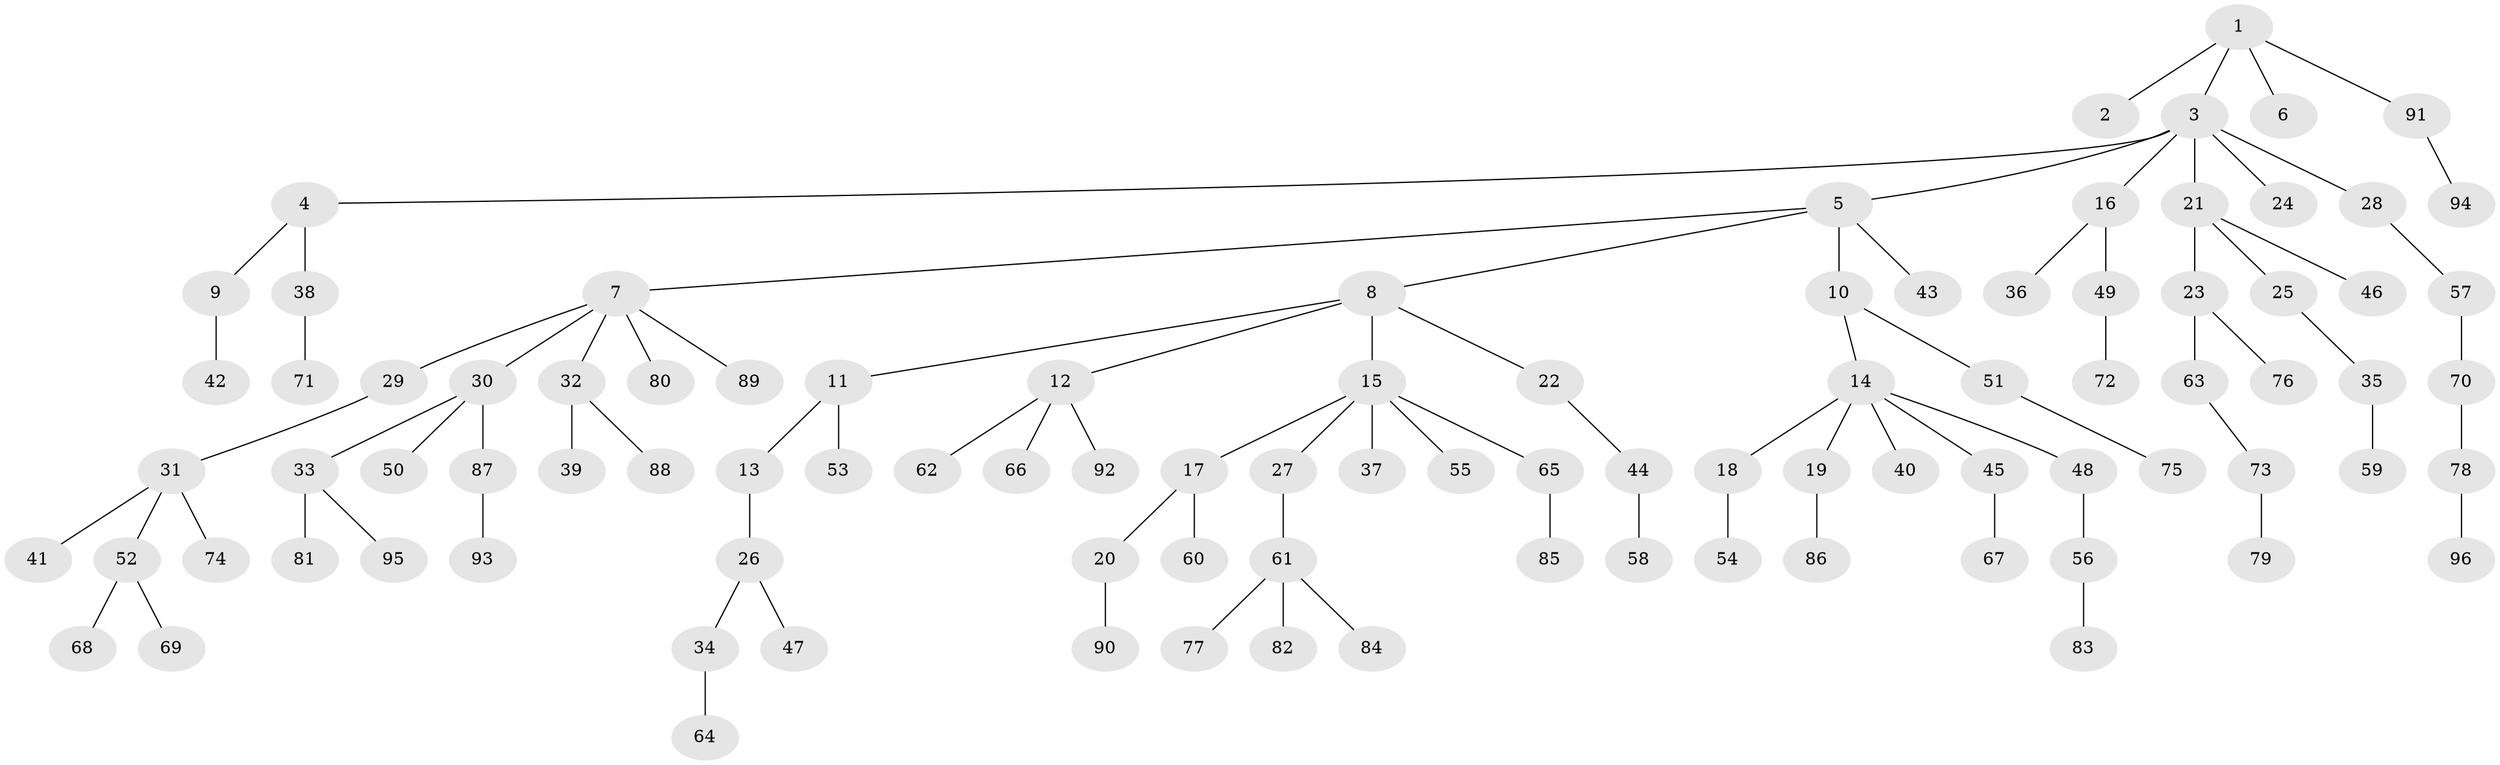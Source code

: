 // coarse degree distribution, {3: 0.08955223880597014, 8: 0.014925373134328358, 5: 0.029850746268656716, 1: 0.5373134328358209, 6: 0.04477611940298507, 4: 0.029850746268656716, 2: 0.2537313432835821}
// Generated by graph-tools (version 1.1) at 2025/19/03/04/25 18:19:09]
// undirected, 96 vertices, 95 edges
graph export_dot {
graph [start="1"]
  node [color=gray90,style=filled];
  1;
  2;
  3;
  4;
  5;
  6;
  7;
  8;
  9;
  10;
  11;
  12;
  13;
  14;
  15;
  16;
  17;
  18;
  19;
  20;
  21;
  22;
  23;
  24;
  25;
  26;
  27;
  28;
  29;
  30;
  31;
  32;
  33;
  34;
  35;
  36;
  37;
  38;
  39;
  40;
  41;
  42;
  43;
  44;
  45;
  46;
  47;
  48;
  49;
  50;
  51;
  52;
  53;
  54;
  55;
  56;
  57;
  58;
  59;
  60;
  61;
  62;
  63;
  64;
  65;
  66;
  67;
  68;
  69;
  70;
  71;
  72;
  73;
  74;
  75;
  76;
  77;
  78;
  79;
  80;
  81;
  82;
  83;
  84;
  85;
  86;
  87;
  88;
  89;
  90;
  91;
  92;
  93;
  94;
  95;
  96;
  1 -- 2;
  1 -- 3;
  1 -- 6;
  1 -- 91;
  3 -- 4;
  3 -- 5;
  3 -- 16;
  3 -- 21;
  3 -- 24;
  3 -- 28;
  4 -- 9;
  4 -- 38;
  5 -- 7;
  5 -- 8;
  5 -- 10;
  5 -- 43;
  7 -- 29;
  7 -- 30;
  7 -- 32;
  7 -- 80;
  7 -- 89;
  8 -- 11;
  8 -- 12;
  8 -- 15;
  8 -- 22;
  9 -- 42;
  10 -- 14;
  10 -- 51;
  11 -- 13;
  11 -- 53;
  12 -- 62;
  12 -- 66;
  12 -- 92;
  13 -- 26;
  14 -- 18;
  14 -- 19;
  14 -- 40;
  14 -- 45;
  14 -- 48;
  15 -- 17;
  15 -- 27;
  15 -- 37;
  15 -- 55;
  15 -- 65;
  16 -- 36;
  16 -- 49;
  17 -- 20;
  17 -- 60;
  18 -- 54;
  19 -- 86;
  20 -- 90;
  21 -- 23;
  21 -- 25;
  21 -- 46;
  22 -- 44;
  23 -- 63;
  23 -- 76;
  25 -- 35;
  26 -- 34;
  26 -- 47;
  27 -- 61;
  28 -- 57;
  29 -- 31;
  30 -- 33;
  30 -- 50;
  30 -- 87;
  31 -- 41;
  31 -- 52;
  31 -- 74;
  32 -- 39;
  32 -- 88;
  33 -- 81;
  33 -- 95;
  34 -- 64;
  35 -- 59;
  38 -- 71;
  44 -- 58;
  45 -- 67;
  48 -- 56;
  49 -- 72;
  51 -- 75;
  52 -- 68;
  52 -- 69;
  56 -- 83;
  57 -- 70;
  61 -- 77;
  61 -- 82;
  61 -- 84;
  63 -- 73;
  65 -- 85;
  70 -- 78;
  73 -- 79;
  78 -- 96;
  87 -- 93;
  91 -- 94;
}
